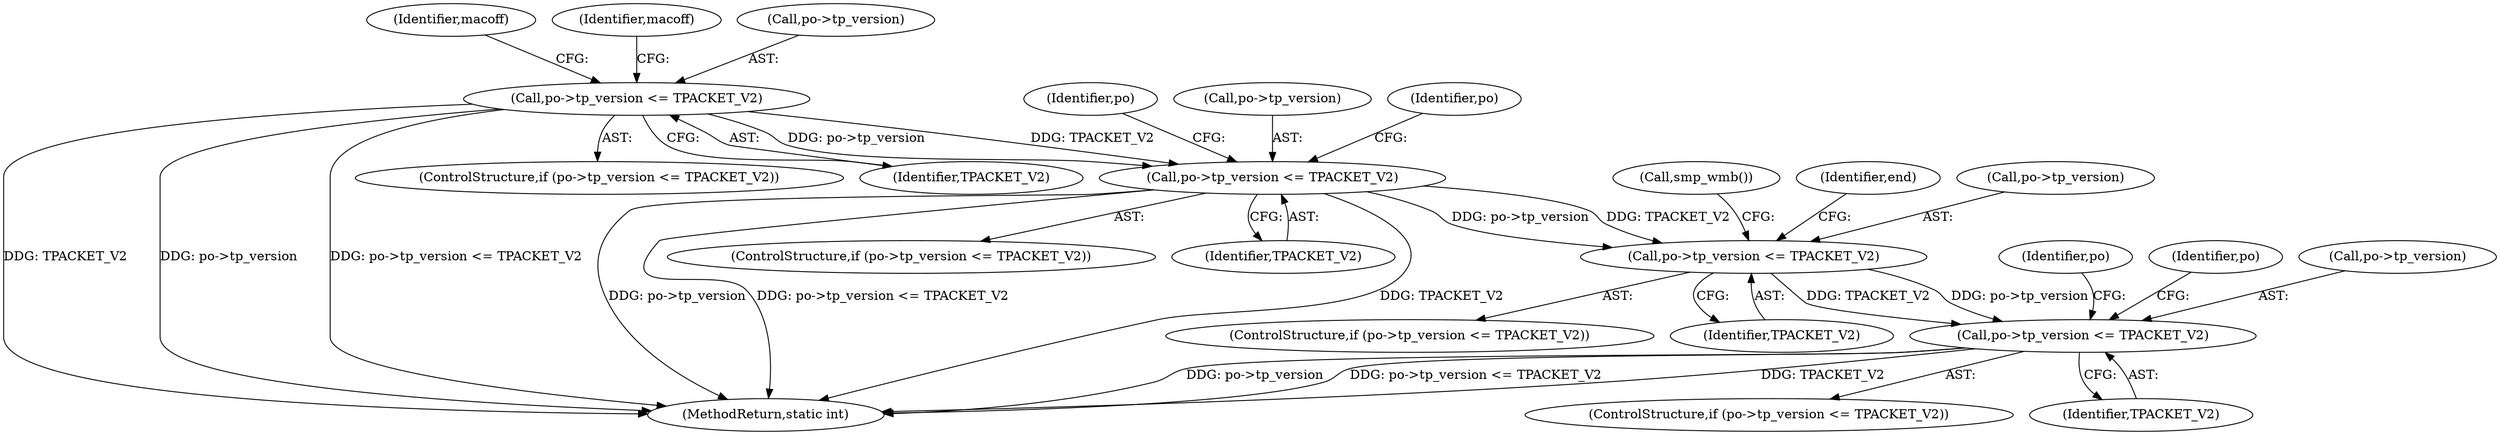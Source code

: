digraph "0_linux_edbd58be15a957f6a760c4a514cd475217eb97fd@pointer" {
"1000906" [label="(Call,po->tp_version <= TPACKET_V2)"];
"1000482" [label="(Call,po->tp_version <= TPACKET_V2)"];
"1000327" [label="(Call,po->tp_version <= TPACKET_V2)"];
"1000945" [label="(Call,po->tp_version <= TPACKET_V2)"];
"1000481" [label="(ControlStructure,if (po->tp_version <= TPACKET_V2))"];
"1000327" [label="(Call,po->tp_version <= TPACKET_V2)"];
"1000509" [label="(Identifier,po)"];
"1000482" [label="(Call,po->tp_version <= TPACKET_V2)"];
"1000326" [label="(ControlStructure,if (po->tp_version <= TPACKET_V2))"];
"1000943" [label="(Call,smp_wmb())"];
"1000486" [label="(Identifier,TPACKET_V2)"];
"1000331" [label="(Identifier,TPACKET_V2)"];
"1000483" [label="(Call,po->tp_version)"];
"1000944" [label="(ControlStructure,if (po->tp_version <= TPACKET_V2))"];
"1000945" [label="(Call,po->tp_version <= TPACKET_V2)"];
"1000949" [label="(Identifier,TPACKET_V2)"];
"1001022" [label="(MethodReturn,static int)"];
"1000915" [label="(Identifier,end)"];
"1000907" [label="(Call,po->tp_version)"];
"1000952" [label="(Identifier,po)"];
"1000489" [label="(Identifier,po)"];
"1000964" [label="(Identifier,po)"];
"1000905" [label="(ControlStructure,if (po->tp_version <= TPACKET_V2))"];
"1000407" [label="(Identifier,macoff)"];
"1000946" [label="(Call,po->tp_version)"];
"1000910" [label="(Identifier,TPACKET_V2)"];
"1000336" [label="(Identifier,macoff)"];
"1000906" [label="(Call,po->tp_version <= TPACKET_V2)"];
"1000328" [label="(Call,po->tp_version)"];
"1000906" -> "1000905"  [label="AST: "];
"1000906" -> "1000910"  [label="CFG: "];
"1000907" -> "1000906"  [label="AST: "];
"1000910" -> "1000906"  [label="AST: "];
"1000915" -> "1000906"  [label="CFG: "];
"1000943" -> "1000906"  [label="CFG: "];
"1000482" -> "1000906"  [label="DDG: po->tp_version"];
"1000482" -> "1000906"  [label="DDG: TPACKET_V2"];
"1000906" -> "1000945"  [label="DDG: po->tp_version"];
"1000906" -> "1000945"  [label="DDG: TPACKET_V2"];
"1000482" -> "1000481"  [label="AST: "];
"1000482" -> "1000486"  [label="CFG: "];
"1000483" -> "1000482"  [label="AST: "];
"1000486" -> "1000482"  [label="AST: "];
"1000489" -> "1000482"  [label="CFG: "];
"1000509" -> "1000482"  [label="CFG: "];
"1000482" -> "1001022"  [label="DDG: TPACKET_V2"];
"1000482" -> "1001022"  [label="DDG: po->tp_version"];
"1000482" -> "1001022"  [label="DDG: po->tp_version <= TPACKET_V2"];
"1000327" -> "1000482"  [label="DDG: po->tp_version"];
"1000327" -> "1000482"  [label="DDG: TPACKET_V2"];
"1000327" -> "1000326"  [label="AST: "];
"1000327" -> "1000331"  [label="CFG: "];
"1000328" -> "1000327"  [label="AST: "];
"1000331" -> "1000327"  [label="AST: "];
"1000336" -> "1000327"  [label="CFG: "];
"1000407" -> "1000327"  [label="CFG: "];
"1000327" -> "1001022"  [label="DDG: TPACKET_V2"];
"1000327" -> "1001022"  [label="DDG: po->tp_version"];
"1000327" -> "1001022"  [label="DDG: po->tp_version <= TPACKET_V2"];
"1000945" -> "1000944"  [label="AST: "];
"1000945" -> "1000949"  [label="CFG: "];
"1000946" -> "1000945"  [label="AST: "];
"1000949" -> "1000945"  [label="AST: "];
"1000952" -> "1000945"  [label="CFG: "];
"1000964" -> "1000945"  [label="CFG: "];
"1000945" -> "1001022"  [label="DDG: po->tp_version"];
"1000945" -> "1001022"  [label="DDG: po->tp_version <= TPACKET_V2"];
"1000945" -> "1001022"  [label="DDG: TPACKET_V2"];
}
